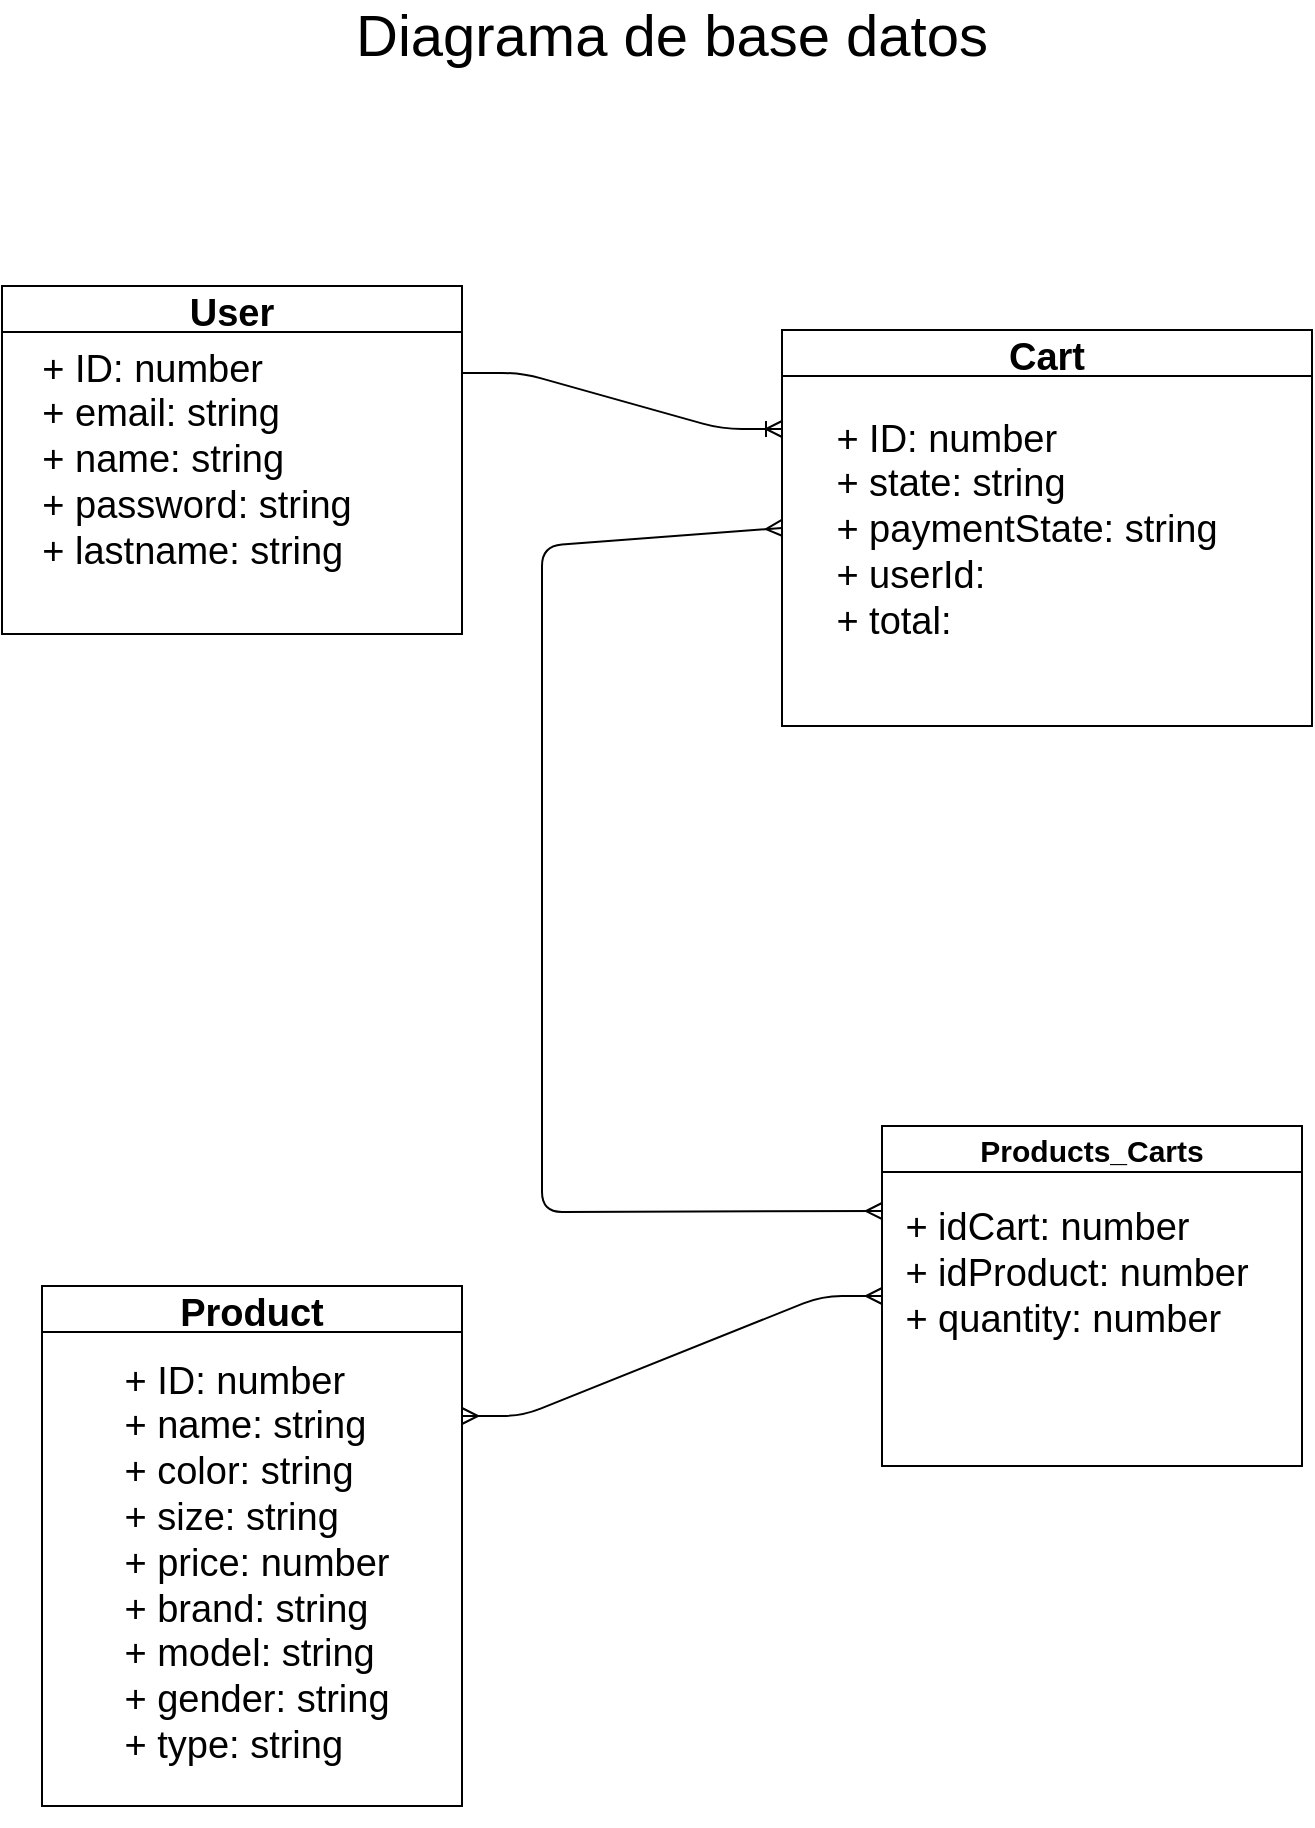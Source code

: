 <mxfile>
    <diagram id="zNblcEmeuWkSD1Leb3As" name="page1">
        <mxGraphModel dx="78" dy="500" grid="1" gridSize="10" guides="1" tooltips="1" connect="1" arrows="1" fold="1" page="1" pageScale="1" pageWidth="850" pageHeight="1100" math="0" shadow="0">
            <root>
                <mxCell id="0"/>
                <mxCell id="1" parent="0"/>
                <mxCell id="3" value="User" style="swimlane;fontSize=19;" parent="1" vertex="1">
                    <mxGeometry x="940" y="170" width="230" height="174" as="geometry"/>
                </mxCell>
                <mxCell id="11" value="&lt;p style=&quot;text-align: left; margin: 0px 0px 0px 4px; font-size: 19px;&quot;&gt;+ ID: number&lt;br style=&quot;font-size: 19px;&quot;&gt;+ email: string&lt;/p&gt;&lt;p style=&quot;text-align: left; margin: 0px 0px 0px 4px; font-size: 19px;&quot;&gt;+ name: string&lt;br style=&quot;font-size: 19px;&quot;&gt;&lt;/p&gt;&lt;p style=&quot;text-align: left; margin: 0px 0px 0px 4px; font-size: 19px;&quot;&gt;+ password: string&lt;br style=&quot;font-size: 19px;&quot;&gt;&lt;/p&gt;&lt;p style=&quot;text-align: left; margin: 0px 0px 0px 4px; font-size: 19px;&quot;&gt;+ lastname: string&lt;/p&gt;" style="text;html=1;align=center;verticalAlign=middle;resizable=0;points=[];autosize=1;strokeColor=none;fillColor=none;fontSize=19;" parent="3" vertex="1">
                    <mxGeometry x="10" y="27" width="170" height="120" as="geometry"/>
                </mxCell>
                <mxCell id="34" style="edgeStyle=none;html=1;fontSize=19;endArrow=ERmany;endFill=0;exitX=0;exitY=0.5;exitDx=0;exitDy=0;entryX=0;entryY=0.25;entryDx=0;entryDy=0;startArrow=ERmany;startFill=0;" parent="1" source="8" target="10" edge="1">
                    <mxGeometry relative="1" as="geometry">
                        <mxPoint x="1280" y="430" as="sourcePoint"/>
                        <mxPoint x="1630" y="730" as="targetPoint"/>
                        <Array as="points">
                            <mxPoint x="1210" y="300"/>
                            <mxPoint x="1210" y="633"/>
                        </Array>
                    </mxGeometry>
                </mxCell>
                <mxCell id="8" value="Cart" style="swimlane;fontSize=19;" parent="1" vertex="1">
                    <mxGeometry x="1330" y="192" width="265" height="198" as="geometry"/>
                </mxCell>
                <mxCell id="16" value="&lt;p style=&quot;text-align: left; margin: 0px 0px 0px 4px; font-size: 19px;&quot;&gt;+ ID: number&lt;br style=&quot;font-size: 19px;&quot;&gt;+ state: string&lt;/p&gt;&lt;p style=&quot;text-align: left; margin: 0px 0px 0px 4px; font-size: 19px;&quot;&gt;+ paymentState: string&lt;br style=&quot;font-size: 19px;&quot;&gt;&lt;/p&gt;&lt;p style=&quot;text-align: left; margin: 0px 0px 0px 4px; font-size: 19px;&quot;&gt;+ userId:&lt;br style=&quot;font-size: 19px;&quot;&gt;&lt;/p&gt;&lt;p style=&quot;text-align: left; margin: 0px 0px 0px 4px; font-size: 19px;&quot;&gt;+ total:&lt;/p&gt;" style="text;html=1;align=center;verticalAlign=middle;resizable=0;points=[];autosize=1;strokeColor=none;fillColor=none;fontSize=19;" parent="8" vertex="1">
                    <mxGeometry x="15" y="40" width="210" height="120" as="geometry"/>
                </mxCell>
                <mxCell id="9" value="Product" style="swimlane;fontSize=19;" parent="1" vertex="1">
                    <mxGeometry x="960" y="670" width="210" height="260" as="geometry"/>
                </mxCell>
                <mxCell id="15" value="&lt;p style=&quot;text-align: left; margin: 0px 0px 0px 4px; font-size: 19px;&quot;&gt;+ ID: number&lt;/p&gt;&lt;p style=&quot;text-align: left; margin: 0px 0px 0px 4px; font-size: 19px;&quot;&gt;+ name: string&lt;br style=&quot;font-size: 19px;&quot;&gt;+ color: string&lt;/p&gt;&lt;p style=&quot;text-align: left; margin: 0px 0px 0px 4px; font-size: 19px;&quot;&gt;+ size: string&lt;br style=&quot;font-size: 19px;&quot;&gt;&lt;/p&gt;&lt;p style=&quot;text-align: left; margin: 0px 0px 0px 4px; font-size: 19px;&quot;&gt;+ price: number&lt;/p&gt;&lt;p style=&quot;text-align: left; margin: 0px 0px 0px 4px; font-size: 19px;&quot;&gt;+ brand: string&lt;br style=&quot;font-size: 19px;&quot;&gt;&lt;/p&gt;&lt;p style=&quot;text-align: left; margin: 0px 0px 0px 4px; font-size: 19px;&quot;&gt;+ model: string&lt;br style=&quot;font-size: 19px;&quot;&gt;&lt;/p&gt;&lt;p style=&quot;text-align: left; margin: 0px 0px 0px 4px; font-size: 19px;&quot;&gt;+ gender: string&lt;/p&gt;&lt;p style=&quot;text-align: left; margin: 0px 0px 0px 4px; font-size: 19px;&quot;&gt;+ type: string&lt;/p&gt;&lt;div style=&quot;font-size: 19px;&quot;&gt;&lt;br style=&quot;font-size: 19px;&quot;&gt;&lt;/div&gt;" style="text;html=1;align=center;verticalAlign=middle;resizable=0;points=[];autosize=1;strokeColor=none;fillColor=none;fontSize=19;" parent="9" vertex="1">
                    <mxGeometry x="30" y="30" width="150" height="240" as="geometry"/>
                </mxCell>
                <mxCell id="10" value="Products_Carts" style="swimlane;fontSize=15;" parent="1" vertex="1">
                    <mxGeometry x="1380" y="590" width="210" height="170" as="geometry"/>
                </mxCell>
                <mxCell id="17" value="&lt;p style=&quot;text-align: left ; margin: 0px 0px 0px 4px ; font-size: 19px&quot;&gt;&lt;font style=&quot;font-size: 19px&quot;&gt;+ idCart: number&lt;/font&gt;&lt;/p&gt;&lt;p style=&quot;text-align: left ; margin: 0px 0px 0px 4px ; font-size: 19px&quot;&gt;&lt;font style=&quot;font-size: 19px&quot;&gt;+ idProduct: number&lt;br&gt;&lt;/font&gt;&lt;/p&gt;&lt;p style=&quot;text-align: left ; margin: 0px 0px 0px 4px ; font-size: 19px&quot;&gt;&lt;font style=&quot;font-size: 19px&quot;&gt;+ quantity: number&lt;br&gt;&lt;/font&gt;&lt;/p&gt;&lt;div style=&quot;font-size: 19px&quot;&gt;&lt;br&gt;&lt;/div&gt;" style="text;html=1;align=center;verticalAlign=middle;resizable=0;points=[];autosize=1;strokeColor=none;fillColor=none;" parent="10" vertex="1">
                    <mxGeometry y="55" width="190" height="60" as="geometry"/>
                </mxCell>
                <mxCell id="26" value="" style="edgeStyle=entityRelationEdgeStyle;fontSize=19;html=1;endArrow=ERmany;startArrow=ERmany;entryX=0;entryY=0.5;entryDx=0;entryDy=0;exitX=1;exitY=0.25;exitDx=0;exitDy=0;" parent="1" source="9" target="10" edge="1">
                    <mxGeometry width="100" height="100" relative="1" as="geometry">
                        <mxPoint x="1190" y="619" as="sourcePoint"/>
                        <mxPoint x="1270" y="373" as="targetPoint"/>
                    </mxGeometry>
                </mxCell>
                <mxCell id="27" value="" style="edgeStyle=entityRelationEdgeStyle;fontSize=19;html=1;endArrow=ERoneToMany;exitX=1;exitY=0.25;exitDx=0;exitDy=0;entryX=0;entryY=0.25;entryDx=0;entryDy=0;" parent="1" source="3" target="8" edge="1">
                    <mxGeometry width="100" height="100" relative="1" as="geometry">
                        <mxPoint x="1145" y="90" as="sourcePoint"/>
                        <mxPoint x="1120" y="362" as="targetPoint"/>
                    </mxGeometry>
                </mxCell>
                <mxCell id="30" value="&lt;font style=&quot;font-size: 29px&quot;&gt;Diagrama de base datos&lt;/font&gt;" style="text;html=1;strokeColor=none;fillColor=none;align=center;verticalAlign=middle;whiteSpace=wrap;rounded=0;" parent="1" vertex="1">
                    <mxGeometry x="1105" y="30" width="340" height="30" as="geometry"/>
                </mxCell>
            </root>
        </mxGraphModel>
    </diagram>
</mxfile>